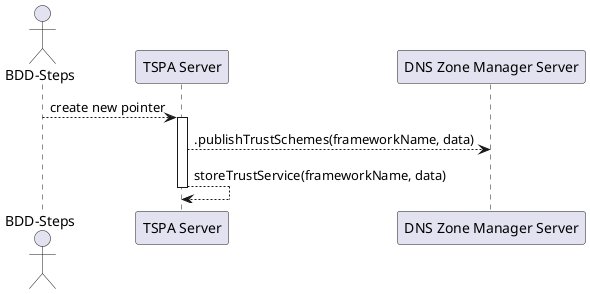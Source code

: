 @startuml

actor "BDD-Steps"
participant "TSPA Server"
participant "DNS Zone Manager Server"


"BDD-Steps" --> "TSPA Server": create new pointer

activate "TSPA Server"
"TSPA Server" --> "DNS Zone Manager Server": .publishTrustSchemes(frameworkName, data)
"TSPA Server" --> "TSPA Server": storeTrustService(frameworkName, data)
deactivate "TSPA Server"


@enduml


